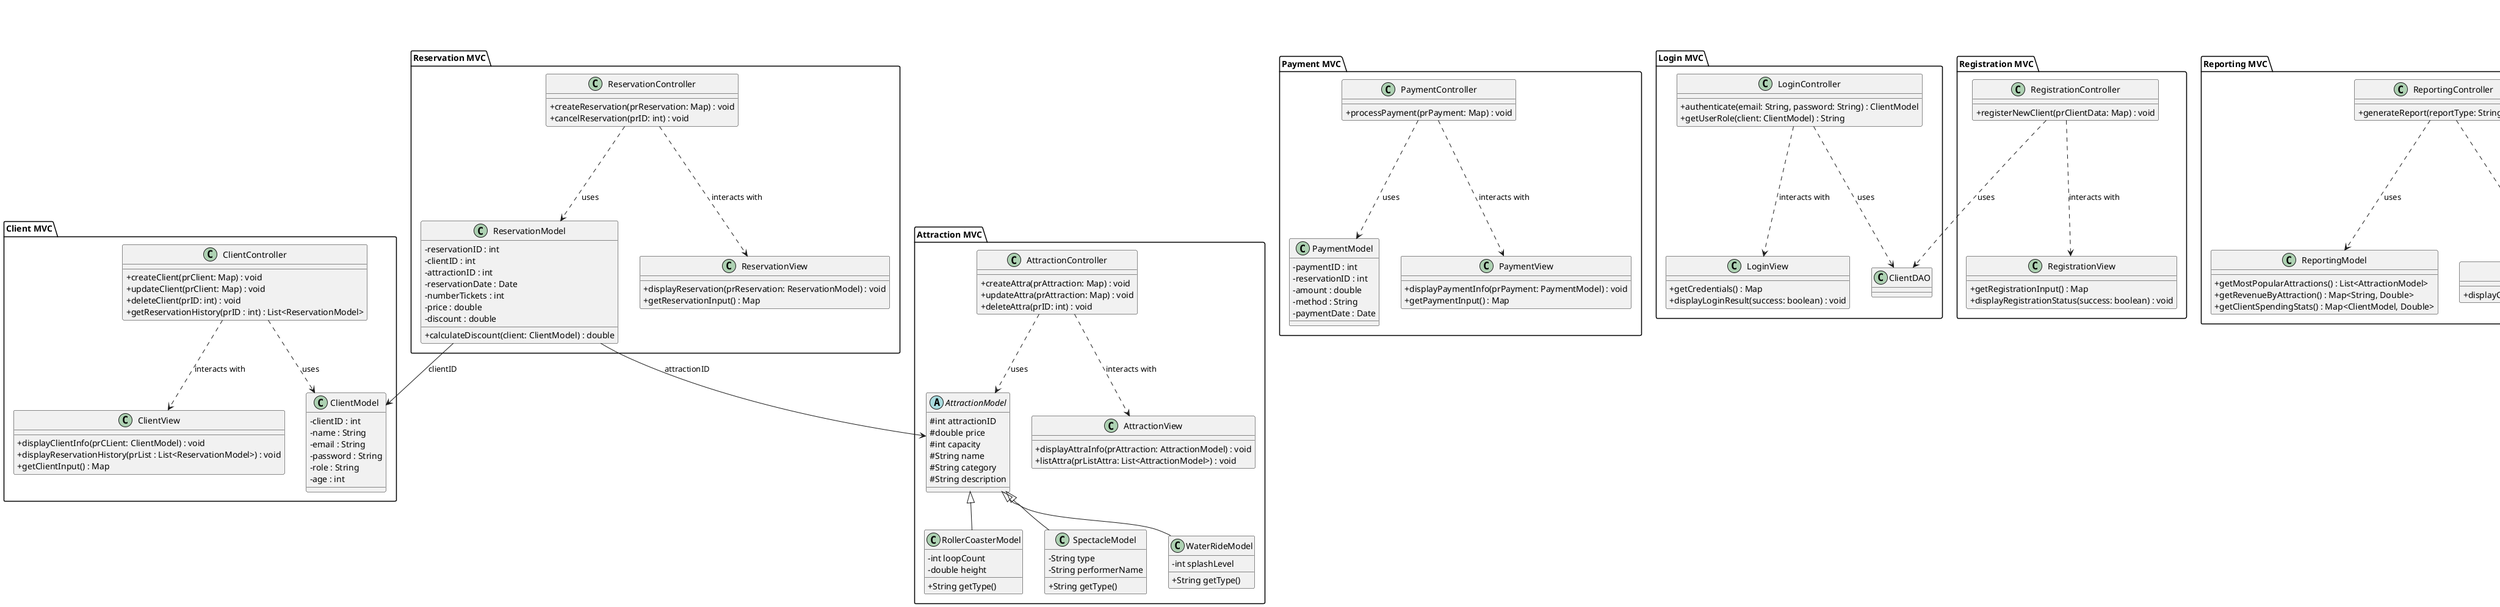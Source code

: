 @startuml

skinparam classAttributeIconSize 0

' ---------------------------
' Client MVC
' ---------------------------
package "Client MVC" {
  class ClientModel {
    - clientID : int
    - name : String
    - email : String
    - password : String
    'Accès dans l'appli
    - role : String
    'Catégorie du client (senior, enfant, adulte)
    - age : int
  }

  class ClientView {
    + displayClientInfo(prCLient: ClientModel) : void
    + displayReservationHistory(prList : List<ReservationModel>) : void
    + getClientInput() : Map

  }

  class ClientController {
    + createClient(prClient: Map) : void
    + updateClient(prClient: Map) : void
    + deleteClient(prID: int) : void
    + getReservationHistory(prID : int) : List<ReservationModel>
  }

  ClientController ..> ClientModel : uses
  ClientController ..> ClientView : interacts with
}

' ---------------------------
' Attraction MVC
' ---------------------------
package "Attraction MVC" {
   abstract class AttractionModel {
      # int attractionID
      # double price
      # int capacity
      # String name
      # String category
      # String description
  }
   class RollerCoasterModel extends AttractionModel {
      - int loopCount
      - double height

      + String getType()
      }
   class SpectacleModel extends AttractionModel {
      - String type
      - String performerName

      + String getType()
      }
  class WaterRideModel extends AttractionModel {
      - int splashLevel

      + String getType()
      }

  class AttractionView {
    + displayAttraInfo(prAttraction: AttractionModel) : void
    + listAttra(prListAttra: List<AttractionModel>) : void
  }

  class AttractionController {
    + createAttra(prAttraction: Map) : void
    + updateAttra(prAttraction: Map) : void
    + deleteAttra(prID: int) : void
  }

  AttractionController ..> AttractionModel : uses
  AttractionController ..> AttractionView : interacts with

}
' ---------------------------
' Reservation MVC
' ---------------------------
package "Reservation MVC" {
  class ReservationModel {
    - reservationID : int
    - clientID : int
    - attractionID : int
    - reservationDate : Date
    - numberTickets : int
    - price : double
    - discount : double

    + calculateDiscount(client: ClientModel) : double
  }

  class ReservationView {
    + displayReservation(prReservation: ReservationModel) : void
    + getReservationInput() : Map
  }

  class ReservationController {
    + createReservation(prReservation: Map) : void
    + cancelReservation(prID: int) : void
  }

  ReservationController ..> ReservationModel : uses
  ReservationController ..> ReservationView : interacts with
  ReservationModel --> ClientModel : clientID
  ReservationModel --> AttractionModel : attractionID

}


' ---------------------------
' Payment MVC
' ---------------------------
package "Payment MVC" {
  class PaymentModel {
    - paymentID : int
    - reservationID : int
    - amount : double
    - method : String
    - paymentDate : Date
  }

  class PaymentView {
    + displayPaymentInfo(prPayment: PaymentModel) : void
    + getPaymentInput() : Map
  }

  class PaymentController {
    + processPayment(prPayment: Map) : void
  }

  PaymentController ..> PaymentModel : uses
  PaymentController ..> PaymentView : interacts with
}
' ---------------------------
' Authentication MVC
' ---------------------------
package "Login MVC" {
  class LoginView {
    + getCredentials() : Map
    + displayLoginResult(success: boolean) : void
  }

  class LoginController {
    + authenticate(email: String, password: String) : ClientModel
    + getUserRole(client: ClientModel) : String
  }

  LoginController ..> LoginView : interacts with
  LoginController ..> ClientDAO : uses
}
' ---------------------------
' Registration MVC
' ---------------------------
package "Registration MVC" {

  class RegistrationView {
    + getRegistrationInput() : Map
    + displayRegistrationStatus(success: boolean) : void
  }

  class RegistrationController {
    + registerNewClient(prClientData: Map) : void
  }

  RegistrationController ..> RegistrationView : interacts with
  RegistrationController ..> ClientDAO : uses
}
' ---------------------------
' Reporting MVC
' ---------------------------
package "Reporting MVC" {
  class ReportingModel {
    + getMostPopularAttractions() : List<AttractionModel>
    + getRevenueByAttraction() : Map<String, Double>
    + getClientSpendingStats() : Map<ClientModel, Double>

  }

  class ReportingView {
    + displayChart(chartType: String, data: Map) : void
  }

  class ReportingController {
    + generateReport(reportType: String) : void
  }

  ReportingController ..> ReportingModel : uses
  ReportingController ..> ReportingView : interacts with
}

' ---------------------------
' Interfaces DAO
' ---------------------------
package "DAO Factory"{
interface IClientDAO {
  + getClientAll() : ArrayList<ClientModel>
  + getClient(prID : int) : ClientModel
  + saveClient(prClient : ClientModel) : void
  + updateClient(prClient : ClientModel) : void
  + deleteClient(prID : int) : void
}

interface IAttractionDAO {
  + getAttracAll() : ArrayList<AttractionModel>
  + getAttraction(prID : int) : AttractionModel
  + saveAttraction(prAttraction : AttractionModel) : void
  + updateAttraction(prAttraction : AttractionModel) : void
  + deleteAttraction(prID : int) : void
}

interface IReservationDAO {
  + getReservAll() : ArrayList<ReservationModel>
  + getReservation(prID : int) : ReservationModel
  + saveReservation(prReservation : ReservationModel) : void
  + updateReservation(prReservation : ReservationModel) : void
  + deleteReservation(prID : int) : void
}

interface IPaymentDAO {
  + getPaymentAll() : ArrayList<PaymentModel>
  + getPayment(prID : int) : PaymentModel
  + savePayment(prPayment : PaymentModel) : void
  + updatePayment(prPayment : PaymentModel) : void
  + deletePayment(prID : int) : void
}

' ---------------------------
' Implémentations DAO
' ---------------------------
class ClientDAO {
  - DAOFactory daoFactory

  + getClientAll() : ArrayList<ClientModel>
  + getClient(prID : int) : ClientModel
  + saveClient(prClient : ClientModel) : void
  + updateClient(prClient : ClientModel) : void
  + deleteClient(prID : int) : void
}
ClientDAO ..|> IClientDAO

class AttractionDAO {
  - DAOFactory daoFactory

  + getAttracAll() : ArrayList<AttractionModel>
  + getAttraction(prID : int) : AttractionModel
  + saveAttraction(prAttraction : AttractionModel) : void
  + updateAttraction(prAttraction : AttractionModel) : void
  + deleteAttraction(prID : int) : void
}
AttractionDAO ..|> IAttractionDAO
AttractionDAO ..> AttractionFactory : uses


class ReservationDAO {
  - DAOFactory daoFactory

  + getReservAll() : ArrayList<ReservationModel>
  + getReservation(prID : int) : ReservationModel
  + saveReservation(prReservation : ReservationModel) : void
  + updateReservation(prReservation : ReservationModel) : void
  + deleteReservation(prID : int) : void
}
ReservationDAO ..|> IReservationDAO

class PaymentDAO {
  - DAOFactory daoFactory

  + getPaymentAll() : ArrayList<PaymentModel>
  + getPayment(prID : int) : PaymentModel
  + savePayment(prPayment : PaymentModel) : void
  + updatePayment(prPayment : PaymentModel) : void
  + deletePayment(prID : int) : void
}
PaymentDAO ..|> IPaymentDAO

class AttractionFactory {
  + createAttractionFromCategory(category: String, data: Map) : AttractionModel
}

' ---------------------------
' DAO Factory
' ---------------------------
class DAOFactory {
  -String url
  -String username
  -String password


  +DAOFactory getInstance(prUrl:String,prUsername: String,prPassword : String)
  +getConnection():Connection
  +getClientDAO(): ClientDAO
  +getAttractionDAO(): AttractionDAO
  +getReservationDAO(): ReservationDAO
  +getPaymentDAO(): PaymentDAO
  +disconnect(): void
}

@enduml